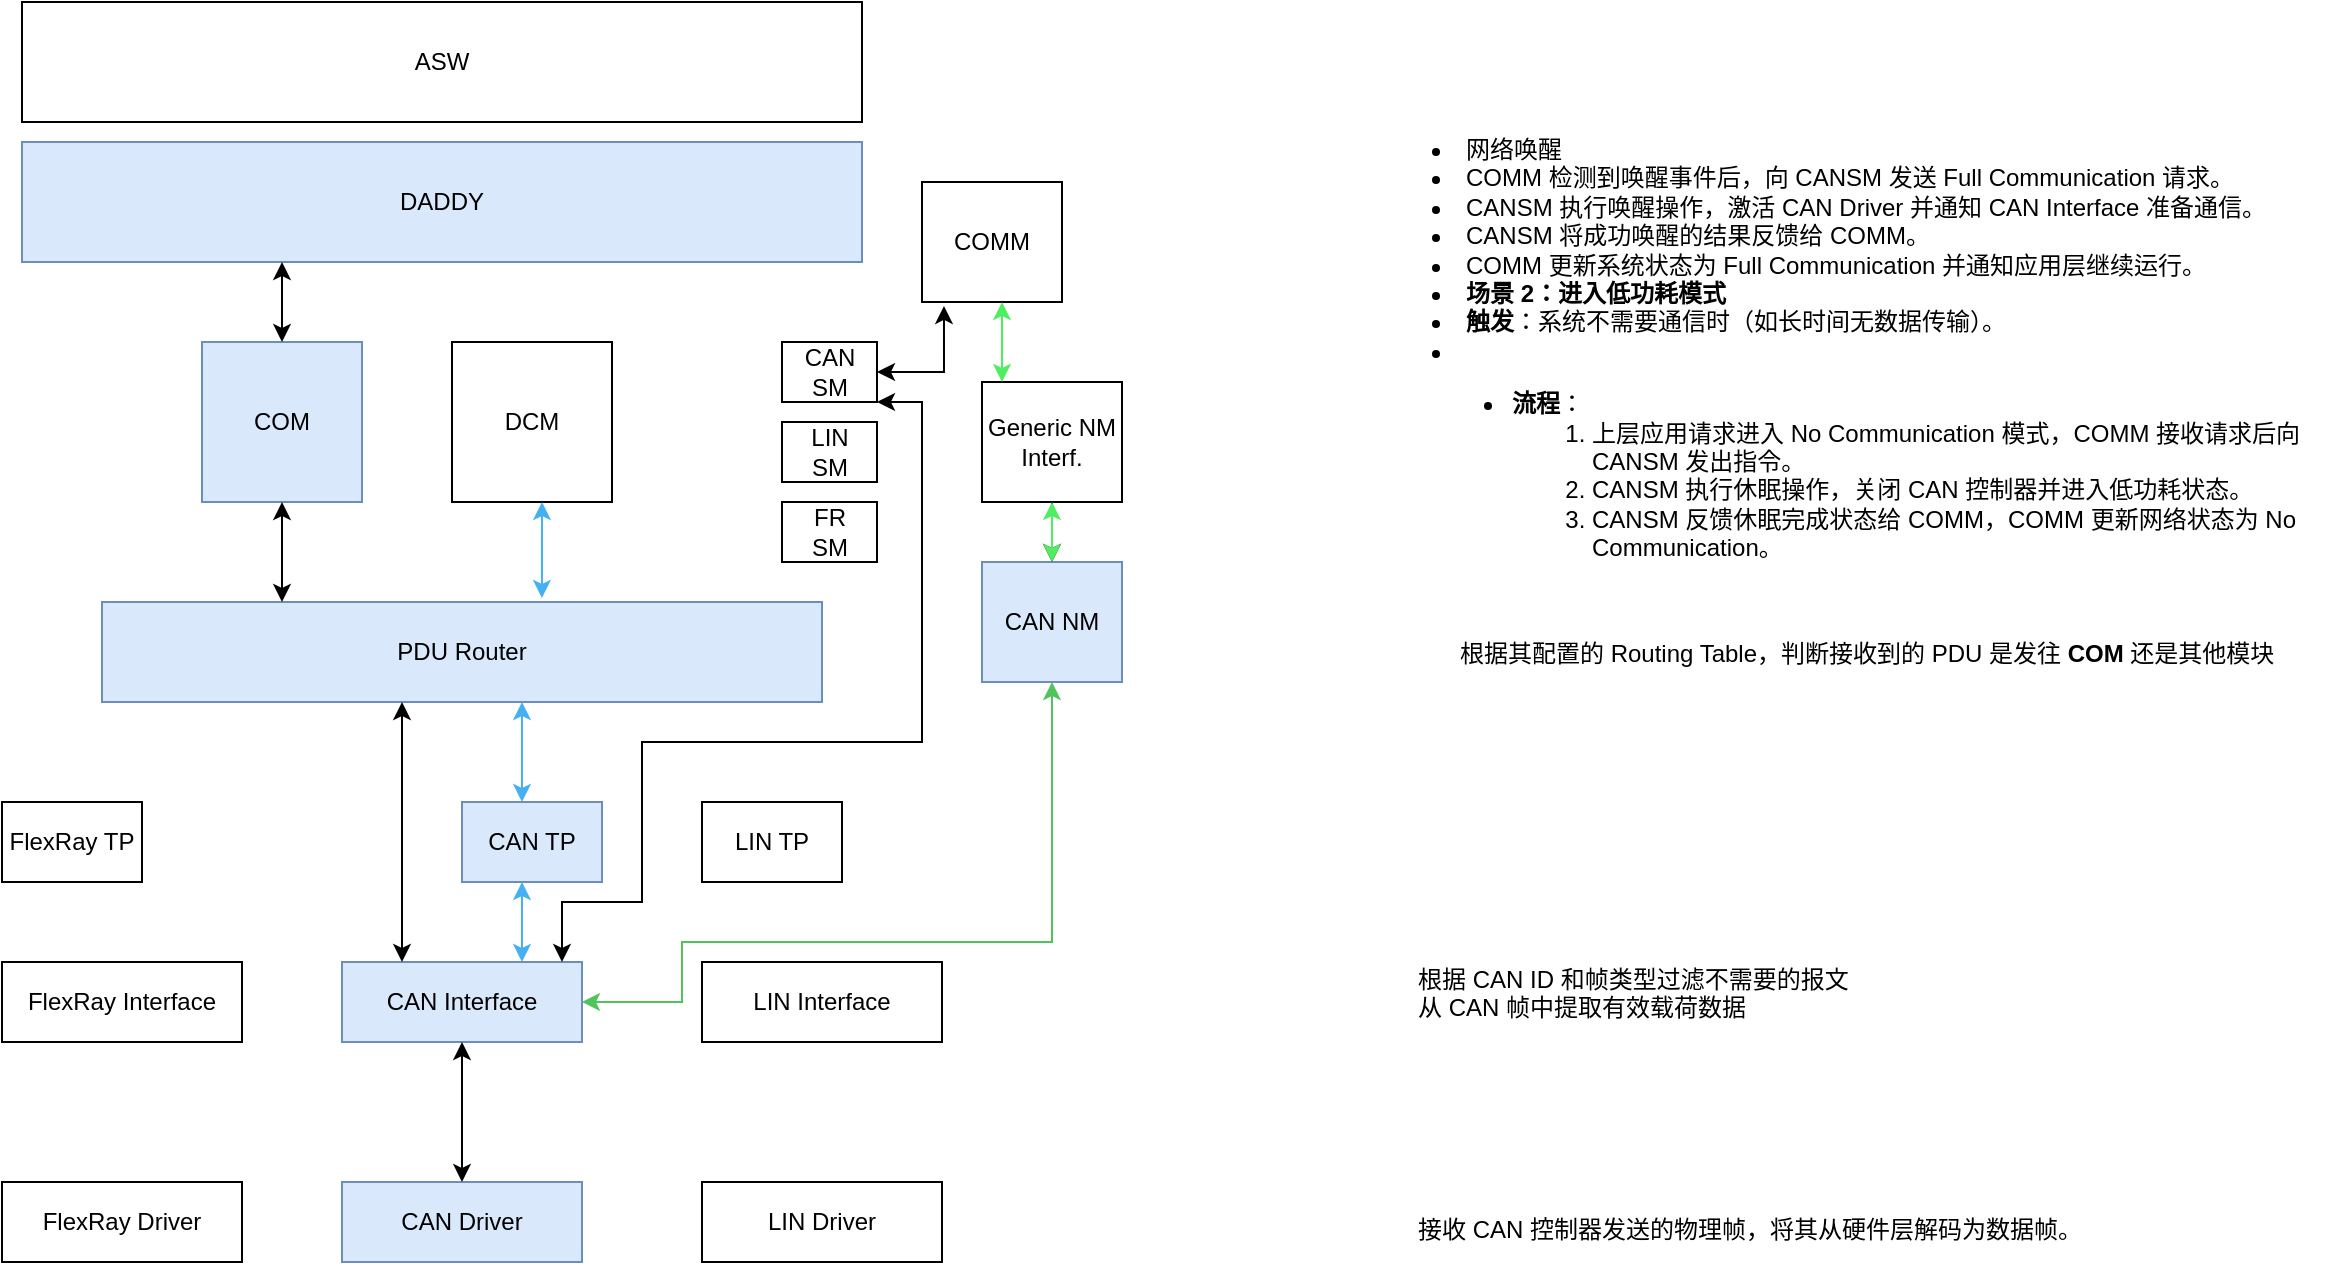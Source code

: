 <mxfile version="24.9.1">
  <diagram name="Page-1" id="EpQfK_gXr0aNxuE9wGQE">
    <mxGraphModel dx="1426" dy="791" grid="0" gridSize="10" guides="1" tooltips="1" connect="1" arrows="1" fold="1" page="0" pageScale="1" pageWidth="850" pageHeight="1100" math="0" shadow="0">
      <root>
        <mxCell id="0" />
        <mxCell id="1" parent="0" />
        <mxCell id="MHuBiBeHbgbr7HoovxMb-7" value="CAN Driver" style="rounded=0;whiteSpace=wrap;html=1;fillColor=#dae8fc;strokeColor=#6c8ebf;" vertex="1" parent="1">
          <mxGeometry x="330" y="800" width="120" height="40" as="geometry" />
        </mxCell>
        <mxCell id="MHuBiBeHbgbr7HoovxMb-8" value="LIN Driver" style="rounded=0;whiteSpace=wrap;html=1;" vertex="1" parent="1">
          <mxGeometry x="510" y="800" width="120" height="40" as="geometry" />
        </mxCell>
        <mxCell id="MHuBiBeHbgbr7HoovxMb-9" value="FlexRay Driver" style="rounded=0;whiteSpace=wrap;html=1;" vertex="1" parent="1">
          <mxGeometry x="160" y="800" width="120" height="40" as="geometry" />
        </mxCell>
        <mxCell id="MHuBiBeHbgbr7HoovxMb-10" value="CAN Interface" style="rounded=0;whiteSpace=wrap;html=1;fillColor=#dae8fc;strokeColor=#6c8ebf;" vertex="1" parent="1">
          <mxGeometry x="330" y="690" width="120" height="40" as="geometry" />
        </mxCell>
        <mxCell id="MHuBiBeHbgbr7HoovxMb-11" value="LIN Interface" style="rounded=0;whiteSpace=wrap;html=1;" vertex="1" parent="1">
          <mxGeometry x="510" y="690" width="120" height="40" as="geometry" />
        </mxCell>
        <mxCell id="MHuBiBeHbgbr7HoovxMb-12" value="FlexRay Interface" style="rounded=0;whiteSpace=wrap;html=1;" vertex="1" parent="1">
          <mxGeometry x="160" y="690" width="120" height="40" as="geometry" />
        </mxCell>
        <mxCell id="MHuBiBeHbgbr7HoovxMb-14" value="PDU Router" style="rounded=0;whiteSpace=wrap;html=1;fillColor=#dae8fc;strokeColor=#6c8ebf;" vertex="1" parent="1">
          <mxGeometry x="210" y="510" width="360" height="50" as="geometry" />
        </mxCell>
        <mxCell id="MHuBiBeHbgbr7HoovxMb-15" value="FlexRay TP" style="rounded=0;whiteSpace=wrap;html=1;" vertex="1" parent="1">
          <mxGeometry x="160" y="610" width="70" height="40" as="geometry" />
        </mxCell>
        <mxCell id="MHuBiBeHbgbr7HoovxMb-16" value="COM" style="whiteSpace=wrap;html=1;aspect=fixed;fillColor=#dae8fc;strokeColor=#6c8ebf;" vertex="1" parent="1">
          <mxGeometry x="260" y="380" width="80" height="80" as="geometry" />
        </mxCell>
        <mxCell id="MHuBiBeHbgbr7HoovxMb-17" value="DCM" style="whiteSpace=wrap;html=1;aspect=fixed;" vertex="1" parent="1">
          <mxGeometry x="385" y="380" width="80" height="80" as="geometry" />
        </mxCell>
        <mxCell id="MHuBiBeHbgbr7HoovxMb-18" value="DADDY" style="rounded=0;whiteSpace=wrap;html=1;fillColor=#dae8fc;strokeColor=#6c8ebf;" vertex="1" parent="1">
          <mxGeometry x="170" y="280" width="420" height="60" as="geometry" />
        </mxCell>
        <mxCell id="MHuBiBeHbgbr7HoovxMb-20" value="ASW" style="rounded=0;whiteSpace=wrap;html=1;" vertex="1" parent="1">
          <mxGeometry x="170" y="210" width="420" height="60" as="geometry" />
        </mxCell>
        <mxCell id="MHuBiBeHbgbr7HoovxMb-23" value="CAN NM" style="rounded=0;whiteSpace=wrap;html=1;fillColor=#dae8fc;strokeColor=#6c8ebf;" vertex="1" parent="1">
          <mxGeometry x="650" y="490" width="70" height="60" as="geometry" />
        </mxCell>
        <mxCell id="MHuBiBeHbgbr7HoovxMb-67" value="" style="edgeStyle=orthogonalEdgeStyle;rounded=0;orthogonalLoop=1;jettySize=auto;html=1;" edge="1" parent="1" source="MHuBiBeHbgbr7HoovxMb-24" target="MHuBiBeHbgbr7HoovxMb-23">
          <mxGeometry relative="1" as="geometry" />
        </mxCell>
        <mxCell id="MHuBiBeHbgbr7HoovxMb-24" value="Generic NM&lt;div&gt;Interf.&lt;/div&gt;" style="rounded=0;whiteSpace=wrap;html=1;" vertex="1" parent="1">
          <mxGeometry x="650" y="400" width="70" height="60" as="geometry" />
        </mxCell>
        <mxCell id="MHuBiBeHbgbr7HoovxMb-25" value="CAN SM" style="rounded=0;whiteSpace=wrap;html=1;" vertex="1" parent="1">
          <mxGeometry x="550" y="380" width="47.5" height="30" as="geometry" />
        </mxCell>
        <mxCell id="MHuBiBeHbgbr7HoovxMb-26" value="LIN&lt;div&gt;&lt;span style=&quot;background-color: initial;&quot;&gt;SM&lt;/span&gt;&lt;/div&gt;" style="rounded=0;whiteSpace=wrap;html=1;" vertex="1" parent="1">
          <mxGeometry x="550" y="420" width="47.5" height="30" as="geometry" />
        </mxCell>
        <mxCell id="MHuBiBeHbgbr7HoovxMb-27" value="FR&lt;div&gt;SM&lt;/div&gt;" style="rounded=0;whiteSpace=wrap;html=1;" vertex="1" parent="1">
          <mxGeometry x="550" y="460" width="47.5" height="30" as="geometry" />
        </mxCell>
        <mxCell id="MHuBiBeHbgbr7HoovxMb-30" value="CAN TP" style="rounded=0;whiteSpace=wrap;html=1;fillColor=#dae8fc;strokeColor=#6c8ebf;" vertex="1" parent="1">
          <mxGeometry x="390" y="610" width="70" height="40" as="geometry" />
        </mxCell>
        <mxCell id="MHuBiBeHbgbr7HoovxMb-31" value="LIN TP" style="rounded=0;whiteSpace=wrap;html=1;" vertex="1" parent="1">
          <mxGeometry x="510" y="610" width="70" height="40" as="geometry" />
        </mxCell>
        <mxCell id="MHuBiBeHbgbr7HoovxMb-51" value="" style="endArrow=classic;startArrow=classic;html=1;rounded=0;exitX=0.25;exitY=0;exitDx=0;exitDy=0;" edge="1" parent="1" source="MHuBiBeHbgbr7HoovxMb-14">
          <mxGeometry width="50" height="50" relative="1" as="geometry">
            <mxPoint x="250" y="510" as="sourcePoint" />
            <mxPoint x="300" y="460" as="targetPoint" />
          </mxGeometry>
        </mxCell>
        <mxCell id="MHuBiBeHbgbr7HoovxMb-53" value="" style="endArrow=classic;startArrow=classic;html=1;rounded=0;exitX=0.5;exitY=0;exitDx=0;exitDy=0;" edge="1" parent="1" source="MHuBiBeHbgbr7HoovxMb-16">
          <mxGeometry width="50" height="50" relative="1" as="geometry">
            <mxPoint x="250" y="390" as="sourcePoint" />
            <mxPoint x="300" y="340" as="targetPoint" />
          </mxGeometry>
        </mxCell>
        <mxCell id="MHuBiBeHbgbr7HoovxMb-54" value="" style="endArrow=classic;startArrow=classic;html=1;rounded=0;exitX=0.611;exitY=-0.04;exitDx=0;exitDy=0;exitPerimeter=0;strokeColor=#45b0f2;" edge="1" parent="1" source="MHuBiBeHbgbr7HoovxMb-14">
          <mxGeometry width="50" height="50" relative="1" as="geometry">
            <mxPoint x="380" y="510" as="sourcePoint" />
            <mxPoint x="430" y="460" as="targetPoint" />
          </mxGeometry>
        </mxCell>
        <mxCell id="MHuBiBeHbgbr7HoovxMb-56" value="" style="endArrow=classic;startArrow=classic;html=1;rounded=0;strokeColor=#45b0f2;" edge="1" parent="1">
          <mxGeometry width="50" height="50" relative="1" as="geometry">
            <mxPoint x="420" y="610" as="sourcePoint" />
            <mxPoint x="420" y="560" as="targetPoint" />
          </mxGeometry>
        </mxCell>
        <mxCell id="MHuBiBeHbgbr7HoovxMb-57" value="" style="endArrow=classic;startArrow=classic;html=1;rounded=0;exitX=0.25;exitY=0;exitDx=0;exitDy=0;" edge="1" parent="1" source="MHuBiBeHbgbr7HoovxMb-10">
          <mxGeometry width="50" height="50" relative="1" as="geometry">
            <mxPoint x="310" y="610" as="sourcePoint" />
            <mxPoint x="360" y="560" as="targetPoint" />
          </mxGeometry>
        </mxCell>
        <mxCell id="MHuBiBeHbgbr7HoovxMb-60" value="" style="endArrow=classic;startArrow=classic;html=1;rounded=0;exitX=0.75;exitY=0;exitDx=0;exitDy=0;strokeColor=#45b0f2;" edge="1" parent="1" source="MHuBiBeHbgbr7HoovxMb-10">
          <mxGeometry width="50" height="50" relative="1" as="geometry">
            <mxPoint x="370" y="700" as="sourcePoint" />
            <mxPoint x="420" y="650" as="targetPoint" />
          </mxGeometry>
        </mxCell>
        <mxCell id="MHuBiBeHbgbr7HoovxMb-61" value="" style="endArrow=classic;startArrow=classic;html=1;rounded=0;exitX=0.5;exitY=0;exitDx=0;exitDy=0;" edge="1" parent="1" source="MHuBiBeHbgbr7HoovxMb-7">
          <mxGeometry width="50" height="50" relative="1" as="geometry">
            <mxPoint x="340" y="780" as="sourcePoint" />
            <mxPoint x="390" y="730" as="targetPoint" />
          </mxGeometry>
        </mxCell>
        <mxCell id="MHuBiBeHbgbr7HoovxMb-63" value="COMM" style="rounded=0;whiteSpace=wrap;html=1;" vertex="1" parent="1">
          <mxGeometry x="620" y="300" width="70" height="60" as="geometry" />
        </mxCell>
        <mxCell id="MHuBiBeHbgbr7HoovxMb-64" value="" style="endArrow=classic;startArrow=classic;html=1;rounded=0;entryX=0.5;entryY=1;entryDx=0;entryDy=0;strokeColor=#4fc45d;" edge="1" parent="1" target="MHuBiBeHbgbr7HoovxMb-23">
          <mxGeometry width="50" height="50" relative="1" as="geometry">
            <mxPoint x="450" y="710" as="sourcePoint" />
            <mxPoint x="500" y="660" as="targetPoint" />
            <Array as="points">
              <mxPoint x="500" y="710" />
              <mxPoint x="500" y="680" />
              <mxPoint x="685" y="680" />
            </Array>
          </mxGeometry>
        </mxCell>
        <mxCell id="MHuBiBeHbgbr7HoovxMb-66" value="" style="endArrow=classic;startArrow=classic;html=1;rounded=0;exitX=0.5;exitY=0;exitDx=0;exitDy=0;entryX=0.5;entryY=1;entryDx=0;entryDy=0;strokeColor=#4fee61;" edge="1" parent="1" source="MHuBiBeHbgbr7HoovxMb-23" target="MHuBiBeHbgbr7HoovxMb-24">
          <mxGeometry width="50" height="50" relative="1" as="geometry">
            <mxPoint x="630" y="510" as="sourcePoint" />
            <mxPoint x="680" y="460" as="targetPoint" />
          </mxGeometry>
        </mxCell>
        <mxCell id="MHuBiBeHbgbr7HoovxMb-68" value="" style="endArrow=classic;startArrow=classic;html=1;rounded=0;strokeColor=#4fee61;" edge="1" parent="1">
          <mxGeometry width="50" height="50" relative="1" as="geometry">
            <mxPoint x="660" y="400" as="sourcePoint" />
            <mxPoint x="660" y="360" as="targetPoint" />
          </mxGeometry>
        </mxCell>
        <mxCell id="MHuBiBeHbgbr7HoovxMb-69" value="" style="endArrow=classic;startArrow=classic;html=1;rounded=0;exitX=1;exitY=0.5;exitDx=0;exitDy=0;entryX=0.157;entryY=1.033;entryDx=0;entryDy=0;entryPerimeter=0;" edge="1" parent="1" source="MHuBiBeHbgbr7HoovxMb-25" target="MHuBiBeHbgbr7HoovxMb-63">
          <mxGeometry width="50" height="50" relative="1" as="geometry">
            <mxPoint x="570" y="410" as="sourcePoint" />
            <mxPoint x="620" y="360" as="targetPoint" />
            <Array as="points">
              <mxPoint x="631" y="395" />
            </Array>
          </mxGeometry>
        </mxCell>
        <mxCell id="MHuBiBeHbgbr7HoovxMb-72" value="" style="endArrow=classic;startArrow=classic;html=1;rounded=0;entryX=1;entryY=1;entryDx=0;entryDy=0;" edge="1" parent="1" target="MHuBiBeHbgbr7HoovxMb-25">
          <mxGeometry width="50" height="50" relative="1" as="geometry">
            <mxPoint x="440" y="690" as="sourcePoint" />
            <mxPoint x="490" y="640" as="targetPoint" />
            <Array as="points">
              <mxPoint x="440" y="660" />
              <mxPoint x="480" y="660" />
              <mxPoint x="480" y="580" />
              <mxPoint x="620" y="580" />
              <mxPoint x="620" y="410" />
            </Array>
          </mxGeometry>
        </mxCell>
        <mxCell id="MHuBiBeHbgbr7HoovxMb-75" value="&lt;li&gt;网络唤醒&lt;/li&gt;&lt;li&gt;COMM 检测到唤醒事件后，向 CANSM 发送 Full Communication 请求。&lt;/li&gt;&lt;li&gt;CANSM 执行唤醒操作，激活 CAN Driver 并通知 CAN Interface 准备通信。&lt;/li&gt;&lt;li&gt;CANSM 将成功唤醒的结果反馈给 COMM。&lt;/li&gt;&lt;li&gt;COMM 更新系统状态为 Full Communication 并通知应用层继续运行。&lt;/li&gt;&lt;li&gt;&lt;strong style=&quot;background-color: initial;&quot;&gt;场景 2：进入低功耗模式&lt;/strong&gt;&lt;/li&gt;&lt;li&gt;&lt;strong style=&quot;background-color: initial;&quot;&gt;触发&lt;/strong&gt;&lt;span style=&quot;background-color: initial;&quot;&gt;：系统不需要通信时（如长时间无数据传输）。&lt;/span&gt;&lt;/li&gt;&lt;li&gt;&lt;ul&gt;&lt;li&gt;&lt;strong&gt;流程&lt;/strong&gt;：&lt;ol&gt;&lt;li&gt;上层应用请求进入 No Communication 模式，COMM 接收请求后向 CANSM 发出指令。&lt;/li&gt;&lt;li&gt;CANSM 执行休眠操作，关闭 CAN 控制器并进入低功耗状态。&lt;/li&gt;&lt;li&gt;CANSM 反馈休眠完成状态给 COMM，COMM 更新网络状态为 No Communication。&lt;/li&gt;&lt;/ol&gt;&lt;/li&gt;&lt;/ul&gt;&lt;/li&gt;" style="text;whiteSpace=wrap;html=1;" vertex="1" parent="1">
          <mxGeometry x="873" y="270" width="445" height="80" as="geometry" />
        </mxCell>
        <mxCell id="MHuBiBeHbgbr7HoovxMb-76" value="接收 CAN 控制器发送的物理帧，将其从硬件层解码为数据帧。" style="text;whiteSpace=wrap;html=1;" vertex="1" parent="1">
          <mxGeometry x="866" y="810" width="360" height="36" as="geometry" />
        </mxCell>
        <mxCell id="MHuBiBeHbgbr7HoovxMb-77" value="根据其配置的 Routing Table，判断接收到的 PDU 是发往 &lt;strong&gt;COM&lt;/strong&gt; 还是其他模块" style="text;whiteSpace=wrap;html=1;" vertex="1" parent="1">
          <mxGeometry x="887" y="522" width="435" height="36" as="geometry" />
        </mxCell>
        <mxCell id="MHuBiBeHbgbr7HoovxMb-78" value="根据 CAN ID 和帧类型过滤不需要的报文&lt;div&gt;从 CAN 帧中提取有效载荷数据&lt;/div&gt;" style="text;whiteSpace=wrap;html=1;" vertex="1" parent="1">
          <mxGeometry x="866" y="685" width="243" height="36" as="geometry" />
        </mxCell>
      </root>
    </mxGraphModel>
  </diagram>
</mxfile>

